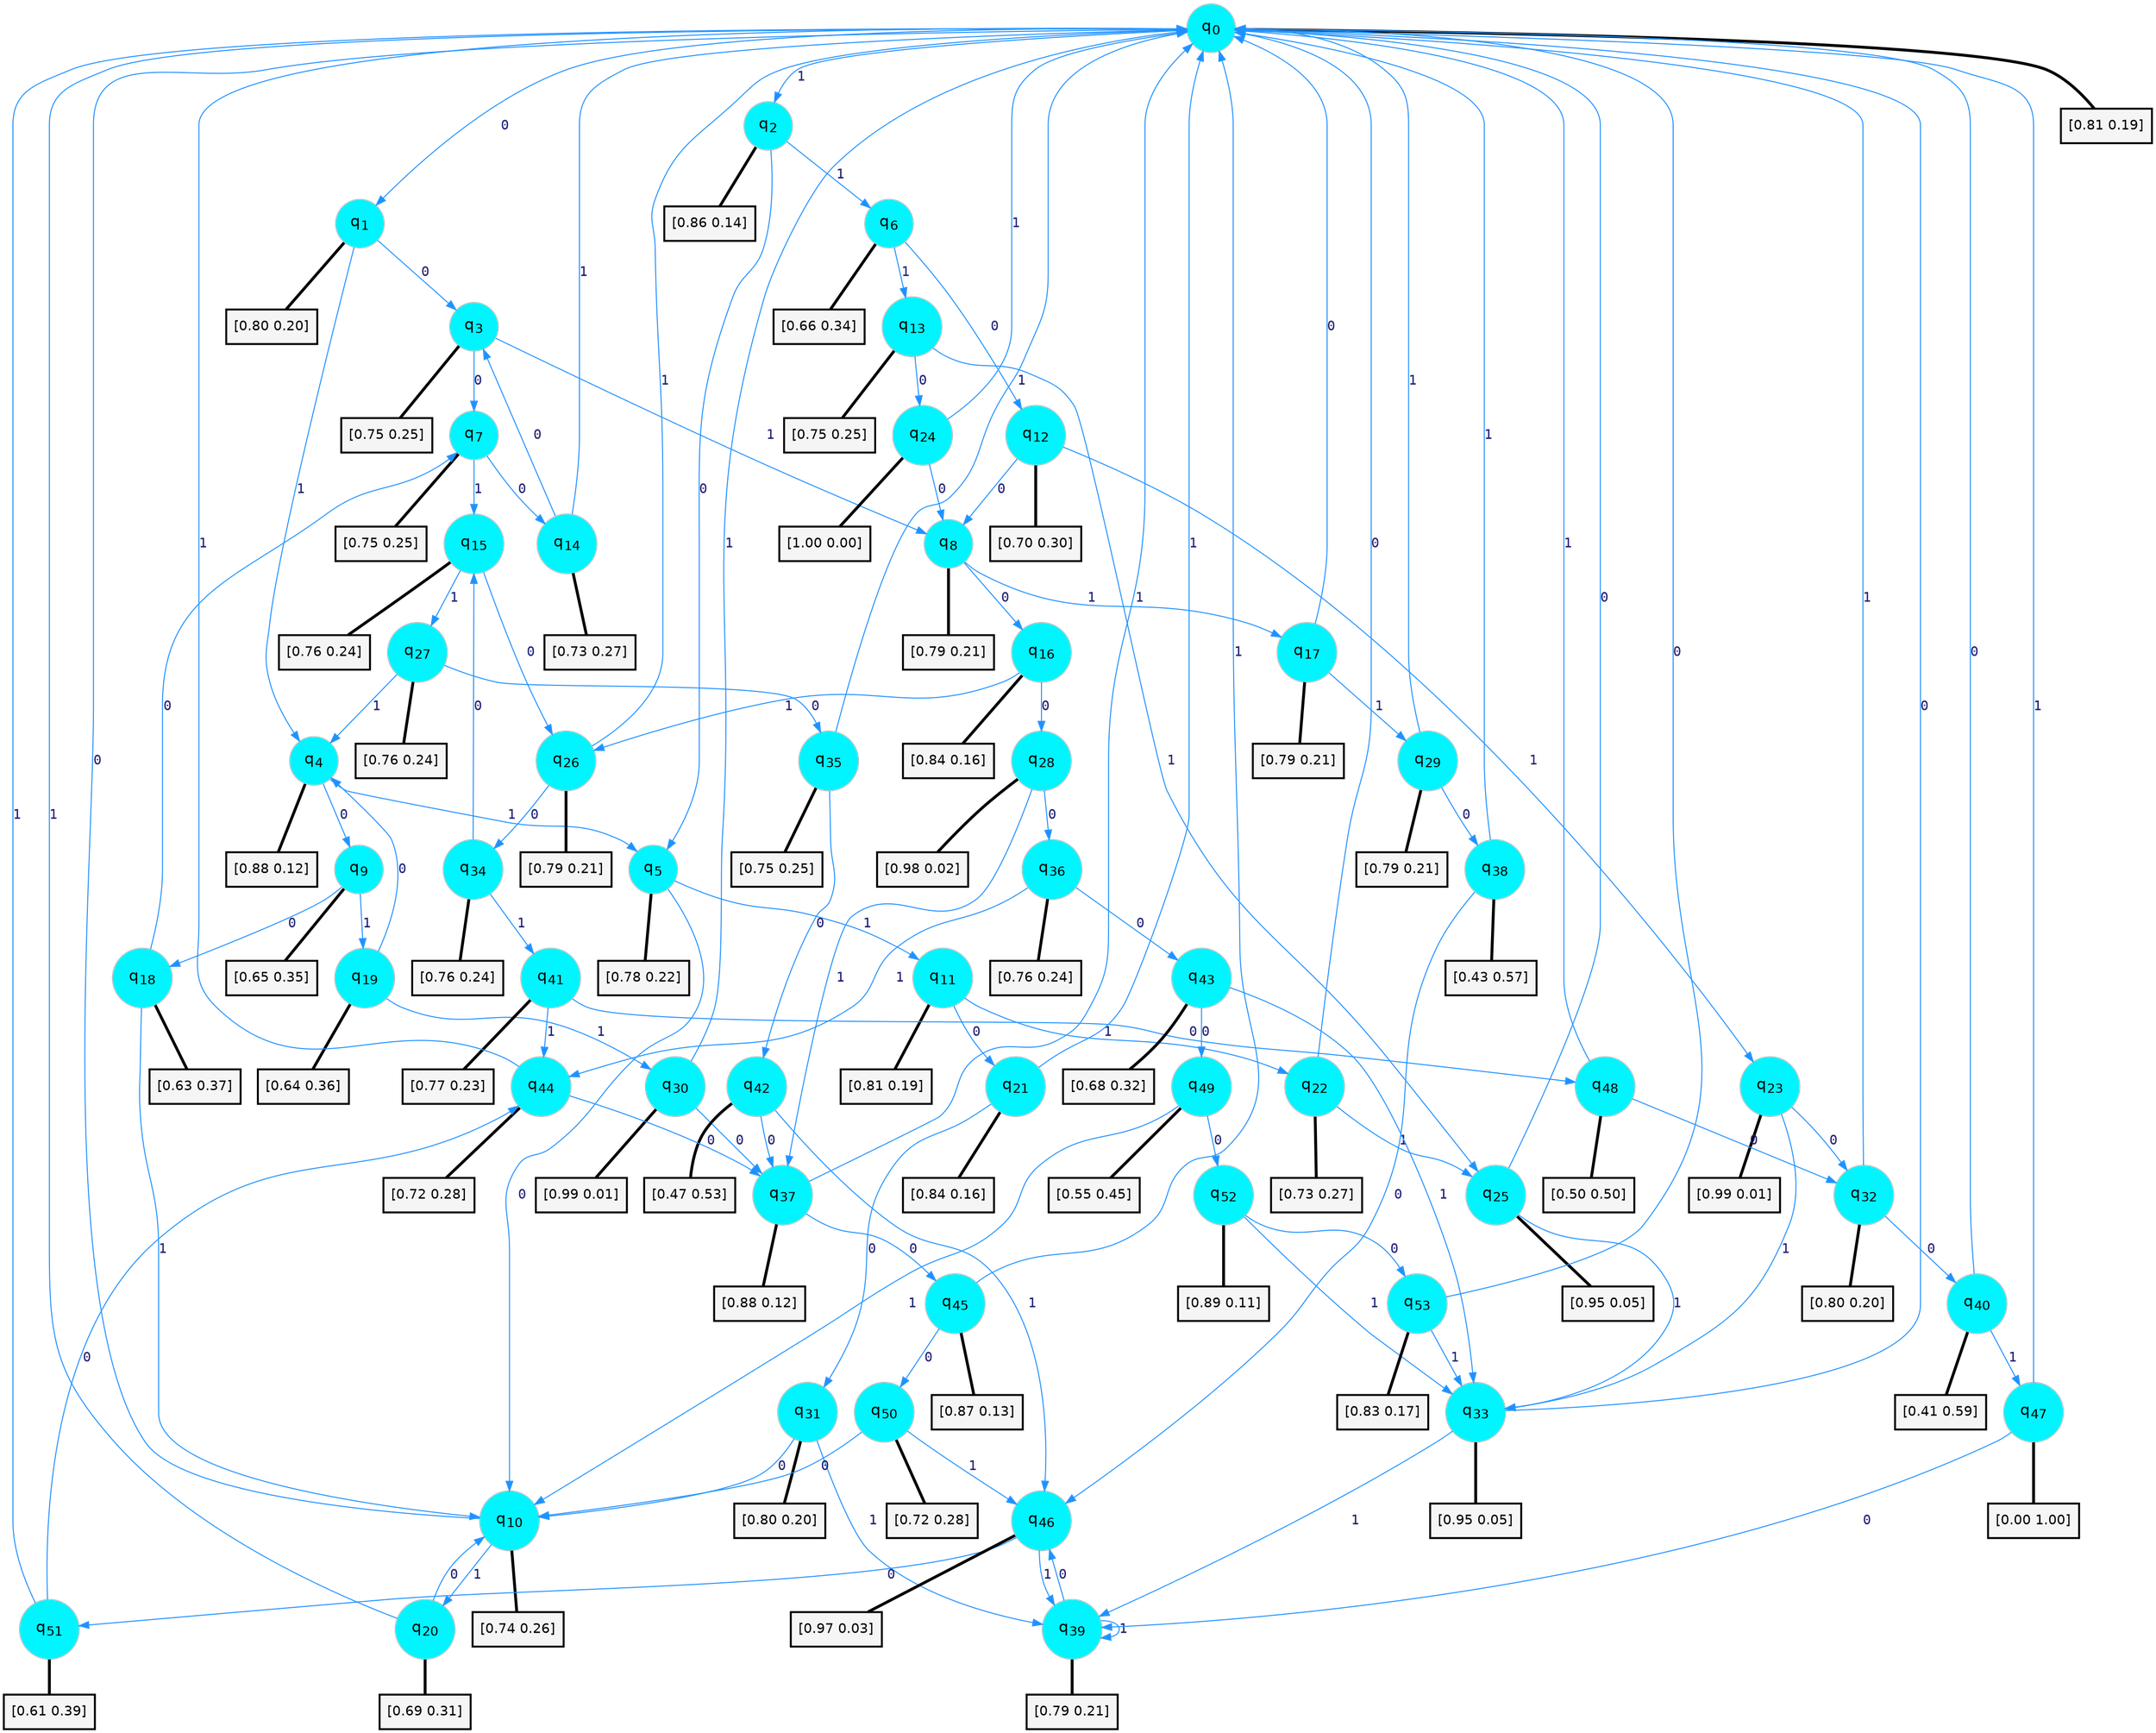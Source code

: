 digraph G {
graph [
bgcolor=transparent, dpi=300, rankdir=TD, size="40,25"];
node [
color=gray, fillcolor=turquoise1, fontcolor=black, fontname=Helvetica, fontsize=16, fontweight=bold, shape=circle, style=filled];
edge [
arrowsize=1, color=dodgerblue1, fontcolor=midnightblue, fontname=courier, fontweight=bold, penwidth=1, style=solid, weight=20];
0[label=<q<SUB>0</SUB>>];
1[label=<q<SUB>1</SUB>>];
2[label=<q<SUB>2</SUB>>];
3[label=<q<SUB>3</SUB>>];
4[label=<q<SUB>4</SUB>>];
5[label=<q<SUB>5</SUB>>];
6[label=<q<SUB>6</SUB>>];
7[label=<q<SUB>7</SUB>>];
8[label=<q<SUB>8</SUB>>];
9[label=<q<SUB>9</SUB>>];
10[label=<q<SUB>10</SUB>>];
11[label=<q<SUB>11</SUB>>];
12[label=<q<SUB>12</SUB>>];
13[label=<q<SUB>13</SUB>>];
14[label=<q<SUB>14</SUB>>];
15[label=<q<SUB>15</SUB>>];
16[label=<q<SUB>16</SUB>>];
17[label=<q<SUB>17</SUB>>];
18[label=<q<SUB>18</SUB>>];
19[label=<q<SUB>19</SUB>>];
20[label=<q<SUB>20</SUB>>];
21[label=<q<SUB>21</SUB>>];
22[label=<q<SUB>22</SUB>>];
23[label=<q<SUB>23</SUB>>];
24[label=<q<SUB>24</SUB>>];
25[label=<q<SUB>25</SUB>>];
26[label=<q<SUB>26</SUB>>];
27[label=<q<SUB>27</SUB>>];
28[label=<q<SUB>28</SUB>>];
29[label=<q<SUB>29</SUB>>];
30[label=<q<SUB>30</SUB>>];
31[label=<q<SUB>31</SUB>>];
32[label=<q<SUB>32</SUB>>];
33[label=<q<SUB>33</SUB>>];
34[label=<q<SUB>34</SUB>>];
35[label=<q<SUB>35</SUB>>];
36[label=<q<SUB>36</SUB>>];
37[label=<q<SUB>37</SUB>>];
38[label=<q<SUB>38</SUB>>];
39[label=<q<SUB>39</SUB>>];
40[label=<q<SUB>40</SUB>>];
41[label=<q<SUB>41</SUB>>];
42[label=<q<SUB>42</SUB>>];
43[label=<q<SUB>43</SUB>>];
44[label=<q<SUB>44</SUB>>];
45[label=<q<SUB>45</SUB>>];
46[label=<q<SUB>46</SUB>>];
47[label=<q<SUB>47</SUB>>];
48[label=<q<SUB>48</SUB>>];
49[label=<q<SUB>49</SUB>>];
50[label=<q<SUB>50</SUB>>];
51[label=<q<SUB>51</SUB>>];
52[label=<q<SUB>52</SUB>>];
53[label=<q<SUB>53</SUB>>];
54[label="[0.81 0.19]", shape=box,fontcolor=black, fontname=Helvetica, fontsize=14, penwidth=2, fillcolor=whitesmoke,color=black];
55[label="[0.80 0.20]", shape=box,fontcolor=black, fontname=Helvetica, fontsize=14, penwidth=2, fillcolor=whitesmoke,color=black];
56[label="[0.86 0.14]", shape=box,fontcolor=black, fontname=Helvetica, fontsize=14, penwidth=2, fillcolor=whitesmoke,color=black];
57[label="[0.75 0.25]", shape=box,fontcolor=black, fontname=Helvetica, fontsize=14, penwidth=2, fillcolor=whitesmoke,color=black];
58[label="[0.88 0.12]", shape=box,fontcolor=black, fontname=Helvetica, fontsize=14, penwidth=2, fillcolor=whitesmoke,color=black];
59[label="[0.78 0.22]", shape=box,fontcolor=black, fontname=Helvetica, fontsize=14, penwidth=2, fillcolor=whitesmoke,color=black];
60[label="[0.66 0.34]", shape=box,fontcolor=black, fontname=Helvetica, fontsize=14, penwidth=2, fillcolor=whitesmoke,color=black];
61[label="[0.75 0.25]", shape=box,fontcolor=black, fontname=Helvetica, fontsize=14, penwidth=2, fillcolor=whitesmoke,color=black];
62[label="[0.79 0.21]", shape=box,fontcolor=black, fontname=Helvetica, fontsize=14, penwidth=2, fillcolor=whitesmoke,color=black];
63[label="[0.65 0.35]", shape=box,fontcolor=black, fontname=Helvetica, fontsize=14, penwidth=2, fillcolor=whitesmoke,color=black];
64[label="[0.74 0.26]", shape=box,fontcolor=black, fontname=Helvetica, fontsize=14, penwidth=2, fillcolor=whitesmoke,color=black];
65[label="[0.81 0.19]", shape=box,fontcolor=black, fontname=Helvetica, fontsize=14, penwidth=2, fillcolor=whitesmoke,color=black];
66[label="[0.70 0.30]", shape=box,fontcolor=black, fontname=Helvetica, fontsize=14, penwidth=2, fillcolor=whitesmoke,color=black];
67[label="[0.75 0.25]", shape=box,fontcolor=black, fontname=Helvetica, fontsize=14, penwidth=2, fillcolor=whitesmoke,color=black];
68[label="[0.73 0.27]", shape=box,fontcolor=black, fontname=Helvetica, fontsize=14, penwidth=2, fillcolor=whitesmoke,color=black];
69[label="[0.76 0.24]", shape=box,fontcolor=black, fontname=Helvetica, fontsize=14, penwidth=2, fillcolor=whitesmoke,color=black];
70[label="[0.84 0.16]", shape=box,fontcolor=black, fontname=Helvetica, fontsize=14, penwidth=2, fillcolor=whitesmoke,color=black];
71[label="[0.79 0.21]", shape=box,fontcolor=black, fontname=Helvetica, fontsize=14, penwidth=2, fillcolor=whitesmoke,color=black];
72[label="[0.63 0.37]", shape=box,fontcolor=black, fontname=Helvetica, fontsize=14, penwidth=2, fillcolor=whitesmoke,color=black];
73[label="[0.64 0.36]", shape=box,fontcolor=black, fontname=Helvetica, fontsize=14, penwidth=2, fillcolor=whitesmoke,color=black];
74[label="[0.69 0.31]", shape=box,fontcolor=black, fontname=Helvetica, fontsize=14, penwidth=2, fillcolor=whitesmoke,color=black];
75[label="[0.84 0.16]", shape=box,fontcolor=black, fontname=Helvetica, fontsize=14, penwidth=2, fillcolor=whitesmoke,color=black];
76[label="[0.73 0.27]", shape=box,fontcolor=black, fontname=Helvetica, fontsize=14, penwidth=2, fillcolor=whitesmoke,color=black];
77[label="[0.99 0.01]", shape=box,fontcolor=black, fontname=Helvetica, fontsize=14, penwidth=2, fillcolor=whitesmoke,color=black];
78[label="[1.00 0.00]", shape=box,fontcolor=black, fontname=Helvetica, fontsize=14, penwidth=2, fillcolor=whitesmoke,color=black];
79[label="[0.95 0.05]", shape=box,fontcolor=black, fontname=Helvetica, fontsize=14, penwidth=2, fillcolor=whitesmoke,color=black];
80[label="[0.79 0.21]", shape=box,fontcolor=black, fontname=Helvetica, fontsize=14, penwidth=2, fillcolor=whitesmoke,color=black];
81[label="[0.76 0.24]", shape=box,fontcolor=black, fontname=Helvetica, fontsize=14, penwidth=2, fillcolor=whitesmoke,color=black];
82[label="[0.98 0.02]", shape=box,fontcolor=black, fontname=Helvetica, fontsize=14, penwidth=2, fillcolor=whitesmoke,color=black];
83[label="[0.79 0.21]", shape=box,fontcolor=black, fontname=Helvetica, fontsize=14, penwidth=2, fillcolor=whitesmoke,color=black];
84[label="[0.99 0.01]", shape=box,fontcolor=black, fontname=Helvetica, fontsize=14, penwidth=2, fillcolor=whitesmoke,color=black];
85[label="[0.80 0.20]", shape=box,fontcolor=black, fontname=Helvetica, fontsize=14, penwidth=2, fillcolor=whitesmoke,color=black];
86[label="[0.80 0.20]", shape=box,fontcolor=black, fontname=Helvetica, fontsize=14, penwidth=2, fillcolor=whitesmoke,color=black];
87[label="[0.95 0.05]", shape=box,fontcolor=black, fontname=Helvetica, fontsize=14, penwidth=2, fillcolor=whitesmoke,color=black];
88[label="[0.76 0.24]", shape=box,fontcolor=black, fontname=Helvetica, fontsize=14, penwidth=2, fillcolor=whitesmoke,color=black];
89[label="[0.75 0.25]", shape=box,fontcolor=black, fontname=Helvetica, fontsize=14, penwidth=2, fillcolor=whitesmoke,color=black];
90[label="[0.76 0.24]", shape=box,fontcolor=black, fontname=Helvetica, fontsize=14, penwidth=2, fillcolor=whitesmoke,color=black];
91[label="[0.88 0.12]", shape=box,fontcolor=black, fontname=Helvetica, fontsize=14, penwidth=2, fillcolor=whitesmoke,color=black];
92[label="[0.43 0.57]", shape=box,fontcolor=black, fontname=Helvetica, fontsize=14, penwidth=2, fillcolor=whitesmoke,color=black];
93[label="[0.79 0.21]", shape=box,fontcolor=black, fontname=Helvetica, fontsize=14, penwidth=2, fillcolor=whitesmoke,color=black];
94[label="[0.41 0.59]", shape=box,fontcolor=black, fontname=Helvetica, fontsize=14, penwidth=2, fillcolor=whitesmoke,color=black];
95[label="[0.77 0.23]", shape=box,fontcolor=black, fontname=Helvetica, fontsize=14, penwidth=2, fillcolor=whitesmoke,color=black];
96[label="[0.47 0.53]", shape=box,fontcolor=black, fontname=Helvetica, fontsize=14, penwidth=2, fillcolor=whitesmoke,color=black];
97[label="[0.68 0.32]", shape=box,fontcolor=black, fontname=Helvetica, fontsize=14, penwidth=2, fillcolor=whitesmoke,color=black];
98[label="[0.72 0.28]", shape=box,fontcolor=black, fontname=Helvetica, fontsize=14, penwidth=2, fillcolor=whitesmoke,color=black];
99[label="[0.87 0.13]", shape=box,fontcolor=black, fontname=Helvetica, fontsize=14, penwidth=2, fillcolor=whitesmoke,color=black];
100[label="[0.97 0.03]", shape=box,fontcolor=black, fontname=Helvetica, fontsize=14, penwidth=2, fillcolor=whitesmoke,color=black];
101[label="[0.00 1.00]", shape=box,fontcolor=black, fontname=Helvetica, fontsize=14, penwidth=2, fillcolor=whitesmoke,color=black];
102[label="[0.50 0.50]", shape=box,fontcolor=black, fontname=Helvetica, fontsize=14, penwidth=2, fillcolor=whitesmoke,color=black];
103[label="[0.55 0.45]", shape=box,fontcolor=black, fontname=Helvetica, fontsize=14, penwidth=2, fillcolor=whitesmoke,color=black];
104[label="[0.72 0.28]", shape=box,fontcolor=black, fontname=Helvetica, fontsize=14, penwidth=2, fillcolor=whitesmoke,color=black];
105[label="[0.61 0.39]", shape=box,fontcolor=black, fontname=Helvetica, fontsize=14, penwidth=2, fillcolor=whitesmoke,color=black];
106[label="[0.89 0.11]", shape=box,fontcolor=black, fontname=Helvetica, fontsize=14, penwidth=2, fillcolor=whitesmoke,color=black];
107[label="[0.83 0.17]", shape=box,fontcolor=black, fontname=Helvetica, fontsize=14, penwidth=2, fillcolor=whitesmoke,color=black];
0->1 [label=0];
0->2 [label=1];
0->54 [arrowhead=none, penwidth=3,color=black];
1->3 [label=0];
1->4 [label=1];
1->55 [arrowhead=none, penwidth=3,color=black];
2->5 [label=0];
2->6 [label=1];
2->56 [arrowhead=none, penwidth=3,color=black];
3->7 [label=0];
3->8 [label=1];
3->57 [arrowhead=none, penwidth=3,color=black];
4->9 [label=0];
4->5 [label=1];
4->58 [arrowhead=none, penwidth=3,color=black];
5->10 [label=0];
5->11 [label=1];
5->59 [arrowhead=none, penwidth=3,color=black];
6->12 [label=0];
6->13 [label=1];
6->60 [arrowhead=none, penwidth=3,color=black];
7->14 [label=0];
7->15 [label=1];
7->61 [arrowhead=none, penwidth=3,color=black];
8->16 [label=0];
8->17 [label=1];
8->62 [arrowhead=none, penwidth=3,color=black];
9->18 [label=0];
9->19 [label=1];
9->63 [arrowhead=none, penwidth=3,color=black];
10->0 [label=0];
10->20 [label=1];
10->64 [arrowhead=none, penwidth=3,color=black];
11->21 [label=0];
11->22 [label=1];
11->65 [arrowhead=none, penwidth=3,color=black];
12->8 [label=0];
12->23 [label=1];
12->66 [arrowhead=none, penwidth=3,color=black];
13->24 [label=0];
13->25 [label=1];
13->67 [arrowhead=none, penwidth=3,color=black];
14->3 [label=0];
14->0 [label=1];
14->68 [arrowhead=none, penwidth=3,color=black];
15->26 [label=0];
15->27 [label=1];
15->69 [arrowhead=none, penwidth=3,color=black];
16->28 [label=0];
16->26 [label=1];
16->70 [arrowhead=none, penwidth=3,color=black];
17->0 [label=0];
17->29 [label=1];
17->71 [arrowhead=none, penwidth=3,color=black];
18->7 [label=0];
18->10 [label=1];
18->72 [arrowhead=none, penwidth=3,color=black];
19->4 [label=0];
19->30 [label=1];
19->73 [arrowhead=none, penwidth=3,color=black];
20->10 [label=0];
20->0 [label=1];
20->74 [arrowhead=none, penwidth=3,color=black];
21->31 [label=0];
21->0 [label=1];
21->75 [arrowhead=none, penwidth=3,color=black];
22->0 [label=0];
22->25 [label=1];
22->76 [arrowhead=none, penwidth=3,color=black];
23->32 [label=0];
23->33 [label=1];
23->77 [arrowhead=none, penwidth=3,color=black];
24->8 [label=0];
24->0 [label=1];
24->78 [arrowhead=none, penwidth=3,color=black];
25->0 [label=0];
25->33 [label=1];
25->79 [arrowhead=none, penwidth=3,color=black];
26->34 [label=0];
26->0 [label=1];
26->80 [arrowhead=none, penwidth=3,color=black];
27->35 [label=0];
27->4 [label=1];
27->81 [arrowhead=none, penwidth=3,color=black];
28->36 [label=0];
28->37 [label=1];
28->82 [arrowhead=none, penwidth=3,color=black];
29->38 [label=0];
29->0 [label=1];
29->83 [arrowhead=none, penwidth=3,color=black];
30->37 [label=0];
30->0 [label=1];
30->84 [arrowhead=none, penwidth=3,color=black];
31->10 [label=0];
31->39 [label=1];
31->85 [arrowhead=none, penwidth=3,color=black];
32->40 [label=0];
32->0 [label=1];
32->86 [arrowhead=none, penwidth=3,color=black];
33->0 [label=0];
33->39 [label=1];
33->87 [arrowhead=none, penwidth=3,color=black];
34->15 [label=0];
34->41 [label=1];
34->88 [arrowhead=none, penwidth=3,color=black];
35->42 [label=0];
35->0 [label=1];
35->89 [arrowhead=none, penwidth=3,color=black];
36->43 [label=0];
36->44 [label=1];
36->90 [arrowhead=none, penwidth=3,color=black];
37->45 [label=0];
37->0 [label=1];
37->91 [arrowhead=none, penwidth=3,color=black];
38->46 [label=0];
38->0 [label=1];
38->92 [arrowhead=none, penwidth=3,color=black];
39->46 [label=0];
39->39 [label=1];
39->93 [arrowhead=none, penwidth=3,color=black];
40->0 [label=0];
40->47 [label=1];
40->94 [arrowhead=none, penwidth=3,color=black];
41->48 [label=0];
41->44 [label=1];
41->95 [arrowhead=none, penwidth=3,color=black];
42->37 [label=0];
42->46 [label=1];
42->96 [arrowhead=none, penwidth=3,color=black];
43->49 [label=0];
43->33 [label=1];
43->97 [arrowhead=none, penwidth=3,color=black];
44->37 [label=0];
44->0 [label=1];
44->98 [arrowhead=none, penwidth=3,color=black];
45->50 [label=0];
45->0 [label=1];
45->99 [arrowhead=none, penwidth=3,color=black];
46->51 [label=0];
46->39 [label=1];
46->100 [arrowhead=none, penwidth=3,color=black];
47->39 [label=0];
47->0 [label=1];
47->101 [arrowhead=none, penwidth=3,color=black];
48->32 [label=0];
48->0 [label=1];
48->102 [arrowhead=none, penwidth=3,color=black];
49->52 [label=0];
49->10 [label=1];
49->103 [arrowhead=none, penwidth=3,color=black];
50->10 [label=0];
50->46 [label=1];
50->104 [arrowhead=none, penwidth=3,color=black];
51->44 [label=0];
51->0 [label=1];
51->105 [arrowhead=none, penwidth=3,color=black];
52->53 [label=0];
52->33 [label=1];
52->106 [arrowhead=none, penwidth=3,color=black];
53->0 [label=0];
53->33 [label=1];
53->107 [arrowhead=none, penwidth=3,color=black];
}
